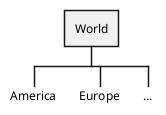 {
  "sha1": "h8wmhngug4rzse9jp9lyeorh1irxso",
  "insertion": {
    "when": "2024-06-03T18:59:29.278Z",
    "url": "https://forum.plantuml.net/13297/wbs-orgmode-notation-should-support-removing-the-box",
    "user": "plantuml@gmail.com"
  }
}
@startwbs
* World
**_ America
**_ Europe
**_ ...

@endwbs
